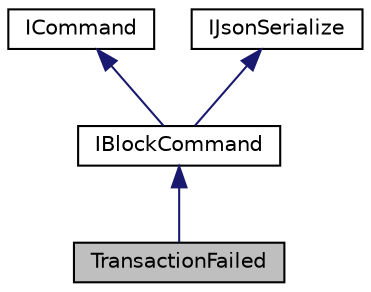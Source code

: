 digraph "TransactionFailed"
{
  edge [fontname="Helvetica",fontsize="10",labelfontname="Helvetica",labelfontsize="10"];
  node [fontname="Helvetica",fontsize="10",shape=record];
  Node0 [label="TransactionFailed",height=0.2,width=0.4,color="black", fillcolor="grey75", style="filled", fontcolor="black"];
  Node1 -> Node0 [dir="back",color="midnightblue",fontsize="10",style="solid",fontname="Helvetica"];
  Node1 [label="IBlockCommand",height=0.2,width=0.4,color="black", fillcolor="white", style="filled",URL="$class_i_block_command.html",tooltip="Base interface for command. It combain ICommand and IJsonSerialize Interface. "];
  Node2 -> Node1 [dir="back",color="midnightblue",fontsize="10",style="solid",fontname="Helvetica"];
  Node2 [label="ICommand",height=0.2,width=0.4,color="black", fillcolor="white", style="filled",URL="$class_i_command.html",tooltip="Command Interface. Base class for all command. "];
  Node3 -> Node1 [dir="back",color="midnightblue",fontsize="10",style="solid",fontname="Helvetica"];
  Node3 [label="IJsonSerialize",height=0.2,width=0.4,color="black", fillcolor="white", style="filled",URL="$class_i_json_serialize.html",tooltip="Interface which allow convert command data to JSON or string. Not used for now. "];
}
